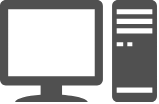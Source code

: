 <mxfile version="14.6.13" type="device"><diagram id="cpwxcwSfuImqE_i6hrdC" name="Seite-1"><mxGraphModel dx="1086" dy="3304" grid="1" gridSize="10" guides="1" tooltips="1" connect="1" arrows="1" fold="1" page="1" pageScale="1" pageWidth="827" pageHeight="1169" math="0" shadow="0"><root><mxCell id="0"/><mxCell id="1" parent="0"/><mxCell id="AuCFRwJXaOoxmkuxrRoG-1" value="" style="verticalLabelPosition=bottom;html=1;fillColor=#505050;strokeColor=none;verticalAlign=top;pointerEvents=1;align=center;shape=mxgraph.cisco_safe.iot_things_icons.icon15;shadow=0;dashed=0;aspect=fixed;" vertex="1" parent="1"><mxGeometry x="40" y="-2320" width="78.49" height="51" as="geometry"/></mxCell></root></mxGraphModel></diagram></mxfile>